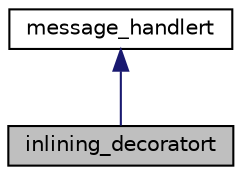 digraph "inlining_decoratort"
{
 // LATEX_PDF_SIZE
  bgcolor="transparent";
  edge [fontname="Helvetica",fontsize="10",labelfontname="Helvetica",labelfontsize="10"];
  node [fontname="Helvetica",fontsize="10",shape=record];
  Node1 [label="inlining_decoratort",height=0.2,width=0.4,color="black", fillcolor="grey75", style="filled", fontcolor="black",tooltip="Decorator for a message_handlert used during function inlining that collect names of GOTO functions c..."];
  Node2 -> Node1 [dir="back",color="midnightblue",fontsize="10",style="solid",fontname="Helvetica"];
  Node2 [label="message_handlert",height=0.2,width=0.4,color="black",URL="$classmessage__handlert.html",tooltip=" "];
}
